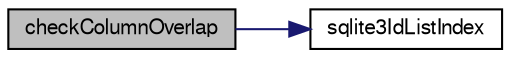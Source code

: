 digraph "checkColumnOverlap"
{
  edge [fontname="FreeSans",fontsize="10",labelfontname="FreeSans",labelfontsize="10"];
  node [fontname="FreeSans",fontsize="10",shape=record];
  rankdir="LR";
  Node39833 [label="checkColumnOverlap",height=0.2,width=0.4,color="black", fillcolor="grey75", style="filled", fontcolor="black"];
  Node39833 -> Node39834 [color="midnightblue",fontsize="10",style="solid",fontname="FreeSans"];
  Node39834 [label="sqlite3IdListIndex",height=0.2,width=0.4,color="black", fillcolor="white", style="filled",URL="$sqlite3_8c.html#a88379ff9e3d2da4ee2e4a66f92a59204"];
}
